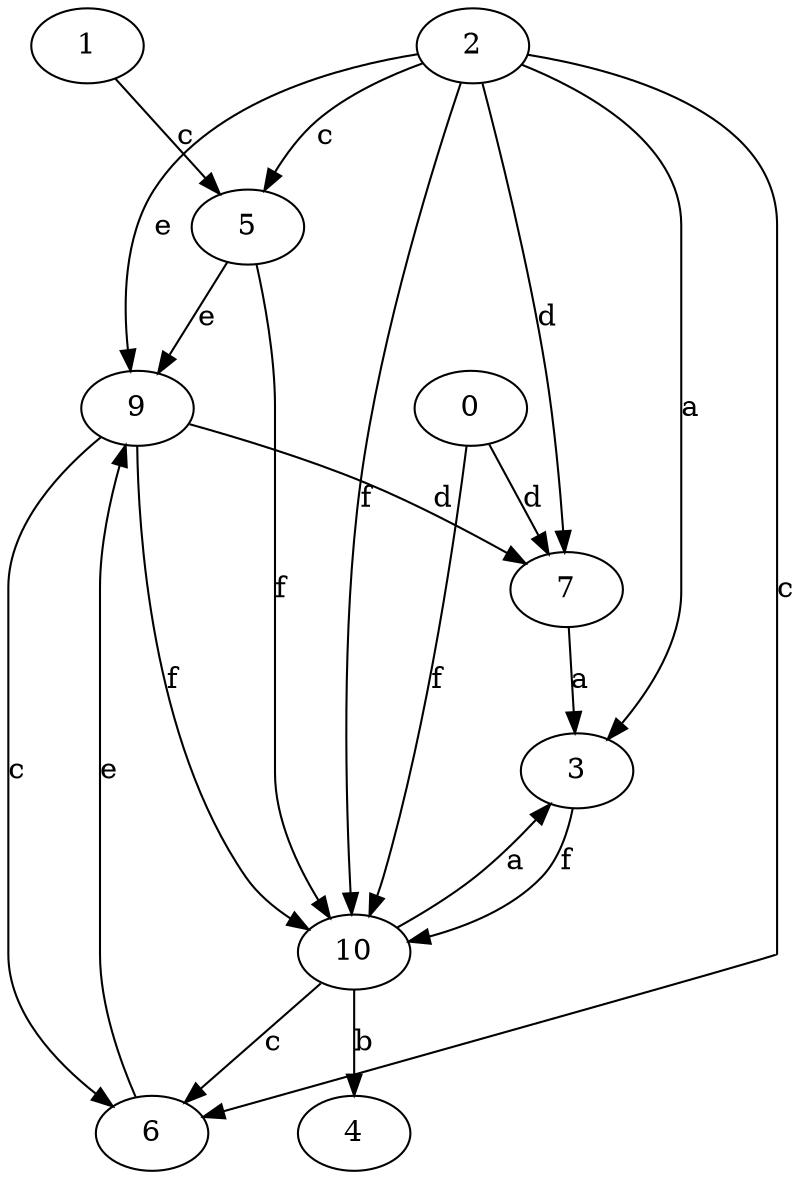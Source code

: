 strict digraph  {
1;
2;
3;
4;
5;
6;
7;
0;
9;
10;
1 -> 5  [label=c];
2 -> 3  [label=a];
2 -> 5  [label=c];
2 -> 6  [label=c];
2 -> 7  [label=d];
2 -> 9  [label=e];
2 -> 10  [label=f];
3 -> 10  [label=f];
5 -> 9  [label=e];
5 -> 10  [label=f];
6 -> 9  [label=e];
7 -> 3  [label=a];
0 -> 7  [label=d];
0 -> 10  [label=f];
9 -> 6  [label=c];
9 -> 7  [label=d];
9 -> 10  [label=f];
10 -> 3  [label=a];
10 -> 4  [label=b];
10 -> 6  [label=c];
}
